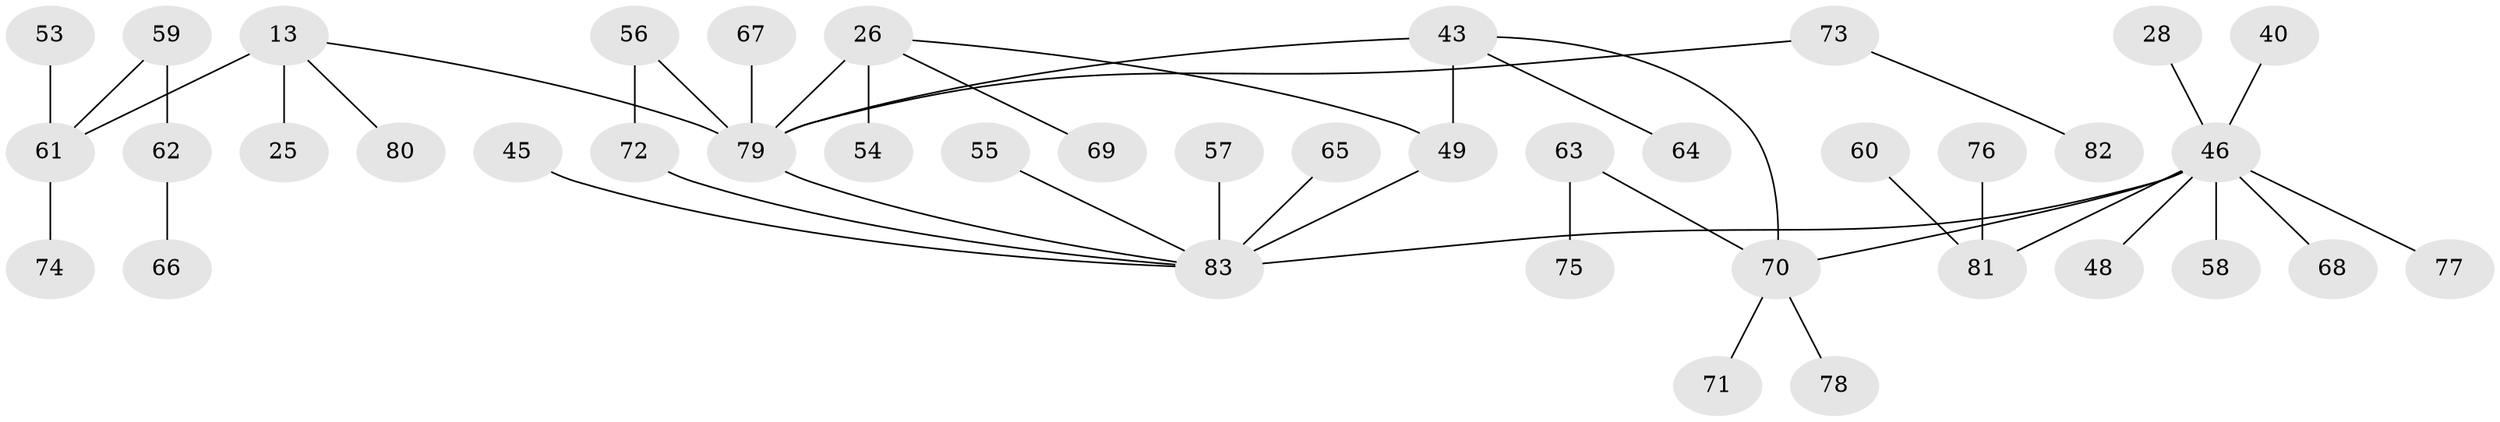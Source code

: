 // original degree distribution, {4: 0.0963855421686747, 3: 0.1686746987951807, 6: 0.024096385542168676, 2: 0.2289156626506024, 1: 0.43373493975903615, 5: 0.04819277108433735}
// Generated by graph-tools (version 1.1) at 2025/42/03/09/25 04:42:11]
// undirected, 41 vertices, 44 edges
graph export_dot {
graph [start="1"]
  node [color=gray90,style=filled];
  13;
  25;
  26;
  28;
  40;
  43 [super="+11"];
  45 [super="+21"];
  46 [super="+30"];
  48;
  49 [super="+17+27+29+35+39+42"];
  53 [super="+44"];
  54;
  55 [super="+32+47"];
  56;
  57;
  58;
  59 [super="+34"];
  60;
  61 [super="+14"];
  62;
  63;
  64;
  65 [super="+50"];
  66;
  67;
  68 [super="+33"];
  69;
  70 [super="+9+51"];
  71;
  72;
  73 [super="+36"];
  74;
  75;
  76;
  77;
  78;
  79 [super="+12+41"];
  80 [super="+52"];
  81 [super="+24"];
  82;
  83 [super="+23"];
  13 -- 25;
  13 -- 61 [weight=2];
  13 -- 79;
  13 -- 80;
  26 -- 54;
  26 -- 69;
  26 -- 79 [weight=2];
  26 -- 49;
  28 -- 46;
  40 -- 46;
  43 -- 64;
  43 -- 70;
  43 -- 79 [weight=2];
  43 -- 49;
  45 -- 83;
  46 -- 48;
  46 -- 58;
  46 -- 83 [weight=2];
  46 -- 70;
  46 -- 77;
  46 -- 81;
  46 -- 68;
  49 -- 83;
  53 -- 61;
  55 -- 83;
  56 -- 72;
  56 -- 79;
  57 -- 83;
  59 -- 61;
  59 -- 62;
  60 -- 81;
  61 -- 74;
  62 -- 66;
  63 -- 75;
  63 -- 70;
  65 -- 83;
  67 -- 79;
  70 -- 78;
  70 -- 71;
  72 -- 83;
  73 -- 82;
  73 -- 79;
  76 -- 81;
  79 -- 83;
}
